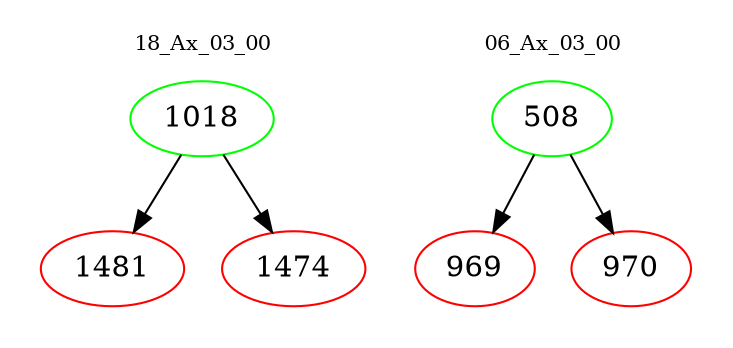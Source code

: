 digraph{
subgraph cluster_0 {
color = white
label = "18_Ax_03_00";
fontsize=10;
T0_1018 [label="1018", color="green"]
T0_1018 -> T0_1481 [color="black"]
T0_1481 [label="1481", color="red"]
T0_1018 -> T0_1474 [color="black"]
T0_1474 [label="1474", color="red"]
}
subgraph cluster_1 {
color = white
label = "06_Ax_03_00";
fontsize=10;
T1_508 [label="508", color="green"]
T1_508 -> T1_969 [color="black"]
T1_969 [label="969", color="red"]
T1_508 -> T1_970 [color="black"]
T1_970 [label="970", color="red"]
}
}
